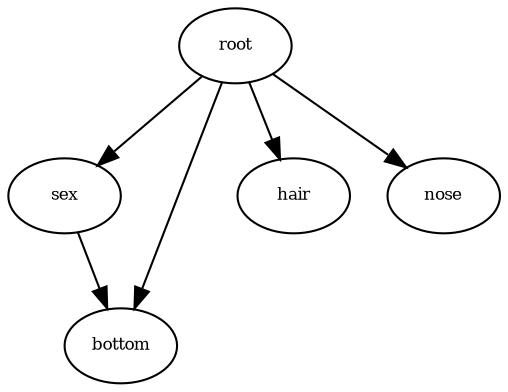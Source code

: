 digraph RGL__DirectedAdjacencyGraph {
    root [
        fontsize = 8,
        label = root
    ]

    sex [
        fontsize = 8,
        label = sex
    ]

    bottom [
        fontsize = 8,
        label = bottom
    ]

    hair [
        fontsize = 8,
        label = hair
    ]

    nose [
        fontsize = 8,
        label = nose
    ]

    root -> sex [
        fontsize = 8
    ]

    root -> bottom [
        fontsize = 8
    ]

    root -> hair [
        fontsize = 8
    ]

    root -> nose [
        fontsize = 8
    ]

    sex -> bottom [
        fontsize = 8
    ]
}

